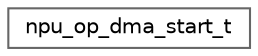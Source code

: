 digraph "Graphical Class Hierarchy"
{
 // LATEX_PDF_SIZE
  bgcolor="transparent";
  edge [fontname=Helvetica,fontsize=10,labelfontname=Helvetica,labelfontsize=10];
  node [fontname=Helvetica,fontsize=10,shape=box,height=0.2,width=0.4];
  rankdir="LR";
  Node0 [id="Node000000",label="npu_op_dma_start_t",height=0.2,width=0.4,color="grey40", fillcolor="white", style="filled",URL="$structnpu__op__dma__start__t.html",tooltip=" "];
}
